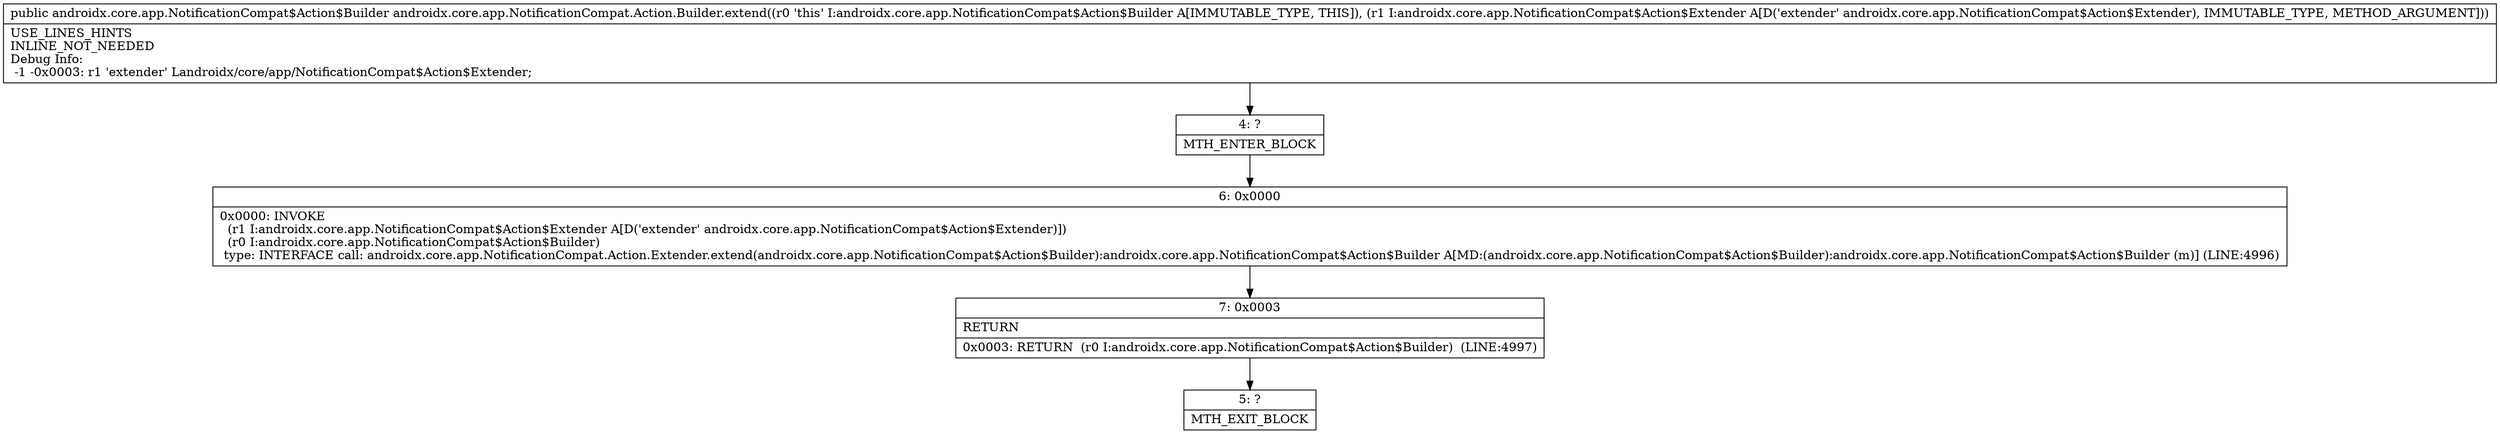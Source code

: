 digraph "CFG forandroidx.core.app.NotificationCompat.Action.Builder.extend(Landroidx\/core\/app\/NotificationCompat$Action$Extender;)Landroidx\/core\/app\/NotificationCompat$Action$Builder;" {
Node_4 [shape=record,label="{4\:\ ?|MTH_ENTER_BLOCK\l}"];
Node_6 [shape=record,label="{6\:\ 0x0000|0x0000: INVOKE  \l  (r1 I:androidx.core.app.NotificationCompat$Action$Extender A[D('extender' androidx.core.app.NotificationCompat$Action$Extender)])\l  (r0 I:androidx.core.app.NotificationCompat$Action$Builder)\l type: INTERFACE call: androidx.core.app.NotificationCompat.Action.Extender.extend(androidx.core.app.NotificationCompat$Action$Builder):androidx.core.app.NotificationCompat$Action$Builder A[MD:(androidx.core.app.NotificationCompat$Action$Builder):androidx.core.app.NotificationCompat$Action$Builder (m)] (LINE:4996)\l}"];
Node_7 [shape=record,label="{7\:\ 0x0003|RETURN\l|0x0003: RETURN  (r0 I:androidx.core.app.NotificationCompat$Action$Builder)  (LINE:4997)\l}"];
Node_5 [shape=record,label="{5\:\ ?|MTH_EXIT_BLOCK\l}"];
MethodNode[shape=record,label="{public androidx.core.app.NotificationCompat$Action$Builder androidx.core.app.NotificationCompat.Action.Builder.extend((r0 'this' I:androidx.core.app.NotificationCompat$Action$Builder A[IMMUTABLE_TYPE, THIS]), (r1 I:androidx.core.app.NotificationCompat$Action$Extender A[D('extender' androidx.core.app.NotificationCompat$Action$Extender), IMMUTABLE_TYPE, METHOD_ARGUMENT]))  | USE_LINES_HINTS\lINLINE_NOT_NEEDED\lDebug Info:\l  \-1 \-0x0003: r1 'extender' Landroidx\/core\/app\/NotificationCompat$Action$Extender;\l}"];
MethodNode -> Node_4;Node_4 -> Node_6;
Node_6 -> Node_7;
Node_7 -> Node_5;
}

